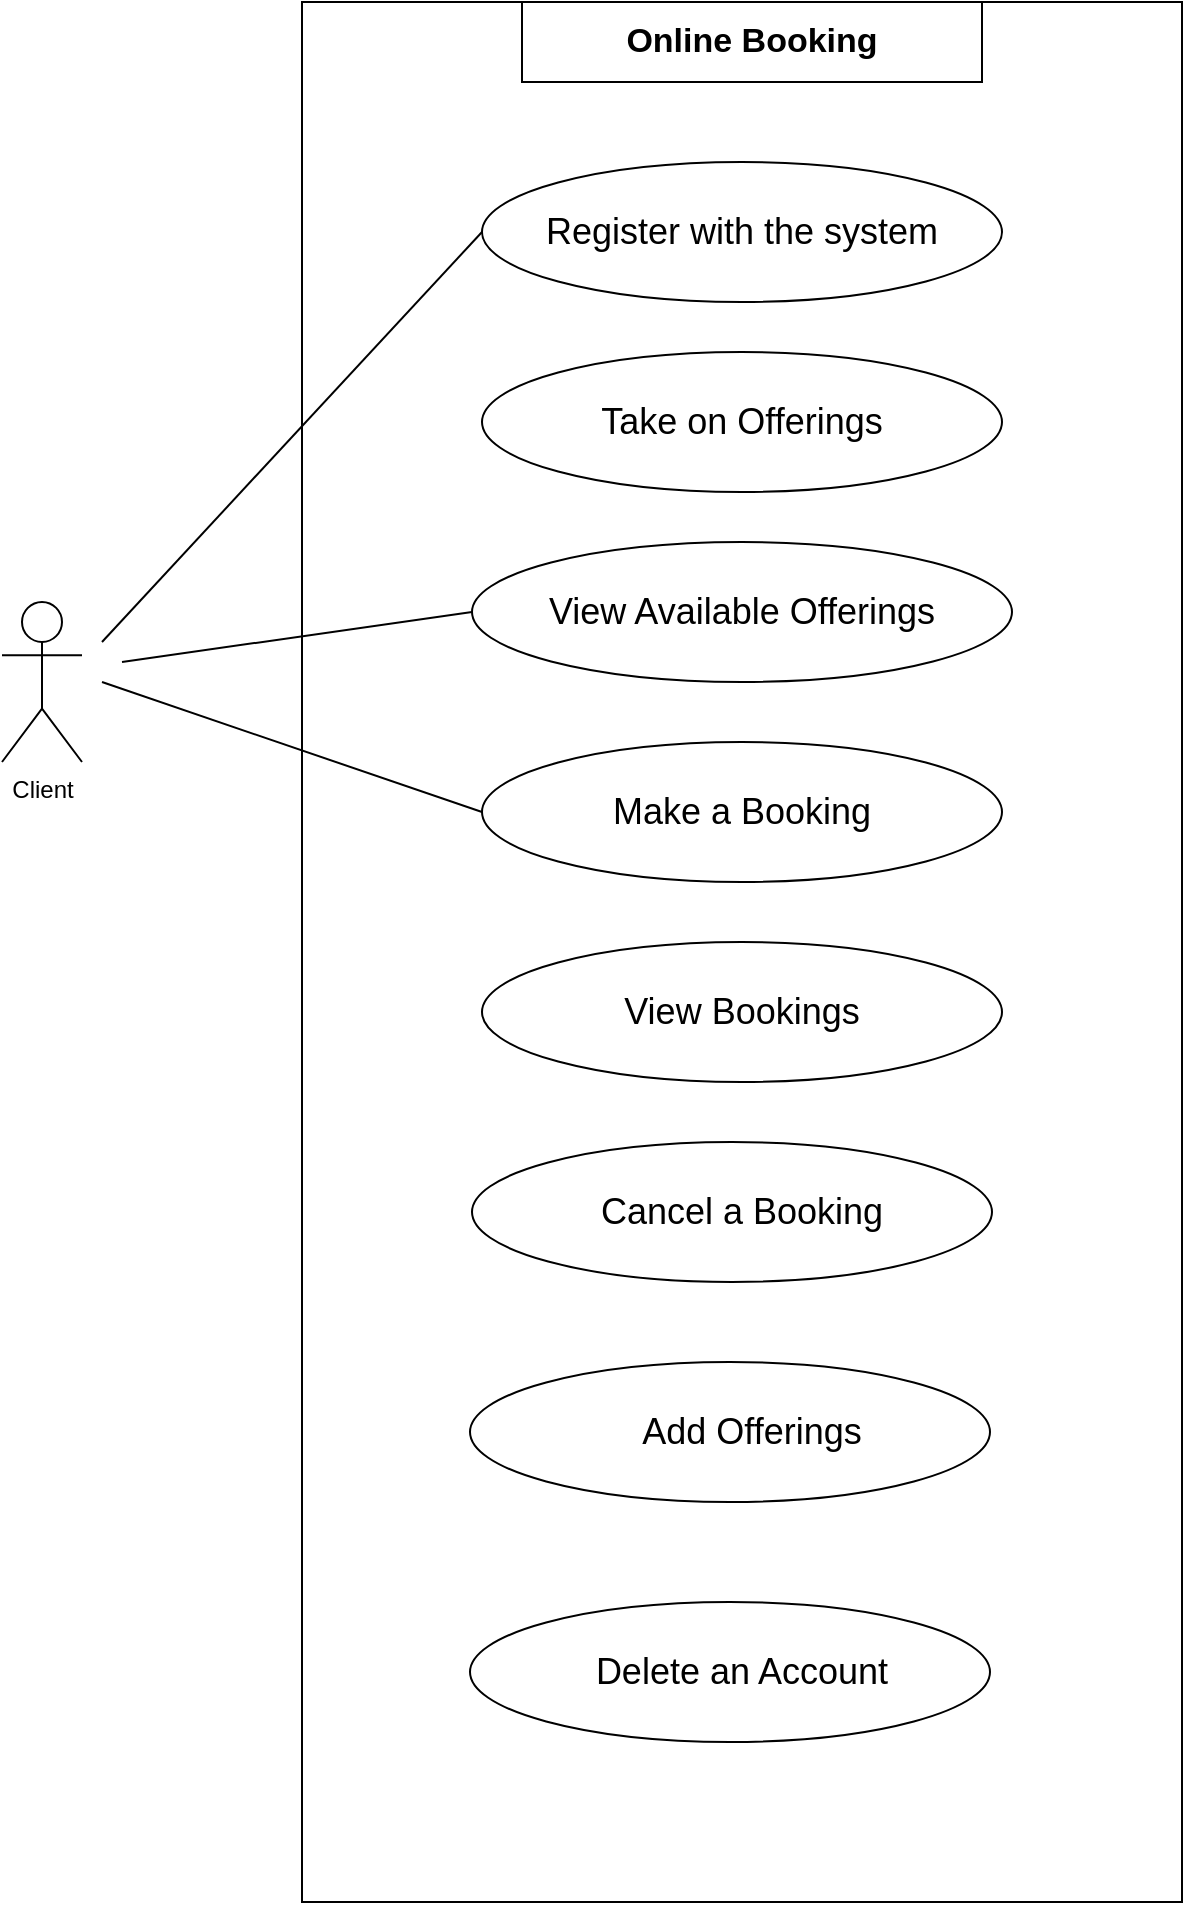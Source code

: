 <mxfile version="24.7.17">
  <diagram name="Page-1" id="WceBISq8T1EZhYCdbL_R">
    <mxGraphModel dx="1026" dy="650" grid="1" gridSize="10" guides="1" tooltips="1" connect="1" arrows="1" fold="1" page="1" pageScale="1" pageWidth="827" pageHeight="1169" math="0" shadow="0">
      <root>
        <mxCell id="0" />
        <mxCell id="1" parent="0" />
        <mxCell id="2ToQKqlhkzVBuYSjk8Px-1" value="Client" style="shape=umlActor;verticalLabelPosition=bottom;verticalAlign=top;html=1;" parent="1" vertex="1">
          <mxGeometry x="50" y="380" width="40" height="80" as="geometry" />
        </mxCell>
        <mxCell id="aZYy7vDdUJGhFW-z3EID-1" value="" style="rounded=0;whiteSpace=wrap;html=1;" parent="1" vertex="1">
          <mxGeometry x="200" y="80" width="440" height="950" as="geometry" />
        </mxCell>
        <mxCell id="aZYy7vDdUJGhFW-z3EID-2" value="" style="ellipse;whiteSpace=wrap;html=1;" parent="1" vertex="1">
          <mxGeometry x="290" y="160" width="260" height="70" as="geometry" />
        </mxCell>
        <mxCell id="aZYy7vDdUJGhFW-z3EID-3" value="&lt;font style=&quot;font-size: 18px;&quot;&gt;Register with the system&lt;/font&gt;" style="text;html=1;align=center;verticalAlign=middle;whiteSpace=wrap;rounded=0;" parent="1" vertex="1">
          <mxGeometry x="320" y="180" width="200" height="30" as="geometry" />
        </mxCell>
        <mxCell id="aZYy7vDdUJGhFW-z3EID-4" value="" style="ellipse;whiteSpace=wrap;html=1;" parent="1" vertex="1">
          <mxGeometry x="290" y="255" width="260" height="70" as="geometry" />
        </mxCell>
        <mxCell id="aZYy7vDdUJGhFW-z3EID-5" value="&lt;font style=&quot;font-size: 18px;&quot;&gt;Take on Offerings&lt;/font&gt;" style="text;html=1;align=center;verticalAlign=middle;whiteSpace=wrap;rounded=0;" parent="1" vertex="1">
          <mxGeometry x="320" y="275" width="200" height="30" as="geometry" />
        </mxCell>
        <mxCell id="aZYy7vDdUJGhFW-z3EID-6" value="" style="ellipse;whiteSpace=wrap;html=1;" parent="1" vertex="1">
          <mxGeometry x="285" y="350" width="270" height="70" as="geometry" />
        </mxCell>
        <mxCell id="aZYy7vDdUJGhFW-z3EID-7" value="&lt;font style=&quot;font-size: 18px;&quot;&gt;View Available Offerings&lt;/font&gt;" style="text;html=1;align=center;verticalAlign=middle;whiteSpace=wrap;rounded=0;" parent="1" vertex="1">
          <mxGeometry x="320" y="370" width="200" height="30" as="geometry" />
        </mxCell>
        <mxCell id="aZYy7vDdUJGhFW-z3EID-8" value="" style="ellipse;whiteSpace=wrap;html=1;" parent="1" vertex="1">
          <mxGeometry x="290" y="450" width="260" height="70" as="geometry" />
        </mxCell>
        <mxCell id="aZYy7vDdUJGhFW-z3EID-9" value="&lt;font style=&quot;font-size: 18px;&quot;&gt;Make a Booking&lt;/font&gt;" style="text;html=1;align=center;verticalAlign=middle;whiteSpace=wrap;rounded=0;" parent="1" vertex="1">
          <mxGeometry x="345" y="470" width="150" height="30" as="geometry" />
        </mxCell>
        <mxCell id="aZYy7vDdUJGhFW-z3EID-10" value="" style="rounded=0;whiteSpace=wrap;html=1;" parent="1" vertex="1">
          <mxGeometry x="310" y="80" width="230" height="40" as="geometry" />
        </mxCell>
        <mxCell id="aZYy7vDdUJGhFW-z3EID-11" value="&lt;b&gt;&lt;font style=&quot;font-size: 17px;&quot;&gt;Online Booking&lt;/font&gt;&lt;/b&gt;" style="text;html=1;align=center;verticalAlign=middle;whiteSpace=wrap;rounded=0;" parent="1" vertex="1">
          <mxGeometry x="342" y="85" width="166" height="30" as="geometry" />
        </mxCell>
        <mxCell id="aZYy7vDdUJGhFW-z3EID-12" value="" style="endArrow=none;html=1;rounded=0;entryX=0;entryY=0.5;entryDx=0;entryDy=0;" parent="1" target="aZYy7vDdUJGhFW-z3EID-2" edge="1">
          <mxGeometry width="50" height="50" relative="1" as="geometry">
            <mxPoint x="100" y="400" as="sourcePoint" />
            <mxPoint x="290" y="190" as="targetPoint" />
          </mxGeometry>
        </mxCell>
        <mxCell id="aZYy7vDdUJGhFW-z3EID-13" value="" style="endArrow=none;html=1;rounded=0;entryX=0;entryY=0.5;entryDx=0;entryDy=0;" parent="1" target="aZYy7vDdUJGhFW-z3EID-6" edge="1">
          <mxGeometry width="50" height="50" relative="1" as="geometry">
            <mxPoint x="110" y="410" as="sourcePoint" />
            <mxPoint x="370" y="330" as="targetPoint" />
            <Array as="points" />
          </mxGeometry>
        </mxCell>
        <mxCell id="aZYy7vDdUJGhFW-z3EID-14" value="" style="endArrow=none;html=1;rounded=0;entryX=0;entryY=0.5;entryDx=0;entryDy=0;" parent="1" target="aZYy7vDdUJGhFW-z3EID-8" edge="1">
          <mxGeometry width="50" height="50" relative="1" as="geometry">
            <mxPoint x="100" y="420" as="sourcePoint" />
            <mxPoint x="400" y="370" as="targetPoint" />
          </mxGeometry>
        </mxCell>
        <mxCell id="B6DosavyU5gmUpgySy7H-1" value="" style="ellipse;whiteSpace=wrap;html=1;" vertex="1" parent="1">
          <mxGeometry x="290" y="550" width="260" height="70" as="geometry" />
        </mxCell>
        <mxCell id="B6DosavyU5gmUpgySy7H-2" value="" style="ellipse;whiteSpace=wrap;html=1;" vertex="1" parent="1">
          <mxGeometry x="285" y="650" width="260" height="70" as="geometry" />
        </mxCell>
        <mxCell id="B6DosavyU5gmUpgySy7H-3" value="" style="ellipse;whiteSpace=wrap;html=1;" vertex="1" parent="1">
          <mxGeometry x="284" y="760" width="260" height="70" as="geometry" />
        </mxCell>
        <mxCell id="B6DosavyU5gmUpgySy7H-4" value="" style="ellipse;whiteSpace=wrap;html=1;" vertex="1" parent="1">
          <mxGeometry x="284" y="880" width="260" height="70" as="geometry" />
        </mxCell>
        <mxCell id="B6DosavyU5gmUpgySy7H-5" value="&lt;span style=&quot;font-size: 18px;&quot;&gt;View Bookings&lt;/span&gt;" style="text;html=1;align=center;verticalAlign=middle;whiteSpace=wrap;rounded=0;" vertex="1" parent="1">
          <mxGeometry x="345" y="570" width="150" height="30" as="geometry" />
        </mxCell>
        <mxCell id="B6DosavyU5gmUpgySy7H-6" value="&lt;font style=&quot;font-size: 18px;&quot;&gt;Cancel a Booking&lt;/font&gt;" style="text;html=1;align=center;verticalAlign=middle;whiteSpace=wrap;rounded=0;" vertex="1" parent="1">
          <mxGeometry x="345" y="670" width="150" height="30" as="geometry" />
        </mxCell>
        <mxCell id="B6DosavyU5gmUpgySy7H-7" value="&lt;font style=&quot;font-size: 18px;&quot;&gt;Add Offerings&lt;/font&gt;" style="text;html=1;align=center;verticalAlign=middle;whiteSpace=wrap;rounded=0;" vertex="1" parent="1">
          <mxGeometry x="350" y="780" width="150" height="30" as="geometry" />
        </mxCell>
        <mxCell id="B6DosavyU5gmUpgySy7H-8" value="&lt;font style=&quot;font-size: 18px;&quot;&gt;Delete an Account&lt;/font&gt;" style="text;html=1;align=center;verticalAlign=middle;whiteSpace=wrap;rounded=0;" vertex="1" parent="1">
          <mxGeometry x="345" y="900" width="150" height="30" as="geometry" />
        </mxCell>
      </root>
    </mxGraphModel>
  </diagram>
</mxfile>
